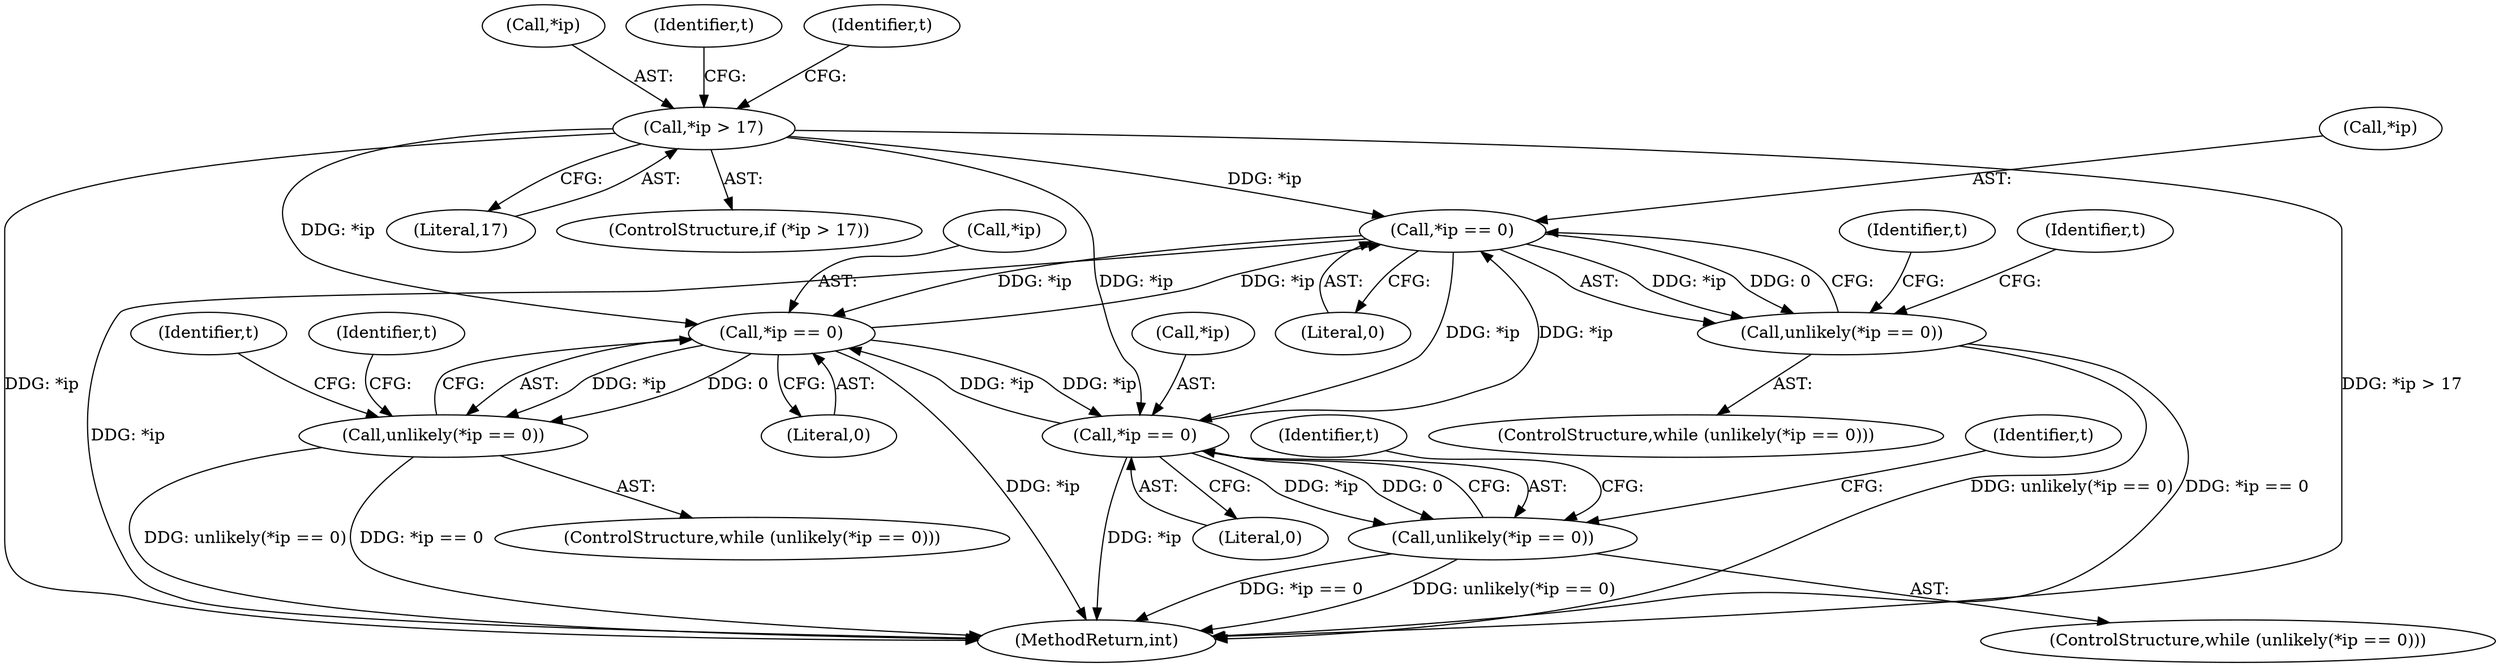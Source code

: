 digraph "0_linux_206a81c18401c0cde6e579164f752c4b147324ce@pointer" {
"1000187" [label="(Call,*ip == 0)"];
"1000139" [label="(Call,*ip > 17)"];
"1000431" [label="(Call,*ip == 0)"];
"1000187" [label="(Call,*ip == 0)"];
"1000503" [label="(Call,*ip == 0)"];
"1000186" [label="(Call,unlikely(*ip == 0))"];
"1000502" [label="(Call,unlikely(*ip == 0))"];
"1000430" [label="(Call,unlikely(*ip == 0))"];
"1000139" [label="(Call,*ip > 17)"];
"1000509" [label="(Identifier,t)"];
"1000188" [label="(Call,*ip)"];
"1000503" [label="(Call,*ip == 0)"];
"1000437" [label="(Identifier,t)"];
"1000445" [label="(Identifier,t)"];
"1000186" [label="(Call,unlikely(*ip == 0))"];
"1000517" [label="(Identifier,t)"];
"1000502" [label="(Call,unlikely(*ip == 0))"];
"1000140" [label="(Call,*ip)"];
"1000504" [label="(Call,*ip)"];
"1000190" [label="(Literal,0)"];
"1000432" [label="(Call,*ip)"];
"1000142" [label="(Literal,17)"];
"1000164" [label="(Identifier,t)"];
"1000138" [label="(ControlStructure,if (*ip > 17))"];
"1000501" [label="(ControlStructure,while (unlikely(*ip == 0)))"];
"1000187" [label="(Call,*ip == 0)"];
"1000506" [label="(Literal,0)"];
"1000429" [label="(ControlStructure,while (unlikely(*ip == 0)))"];
"1000434" [label="(Literal,0)"];
"1000201" [label="(Identifier,t)"];
"1000430" [label="(Call,unlikely(*ip == 0))"];
"1000145" [label="(Identifier,t)"];
"1000431" [label="(Call,*ip == 0)"];
"1000185" [label="(ControlStructure,while (unlikely(*ip == 0)))"];
"1000193" [label="(Identifier,t)"];
"1000773" [label="(MethodReturn,int)"];
"1000187" -> "1000186"  [label="AST: "];
"1000187" -> "1000190"  [label="CFG: "];
"1000188" -> "1000187"  [label="AST: "];
"1000190" -> "1000187"  [label="AST: "];
"1000186" -> "1000187"  [label="CFG: "];
"1000187" -> "1000773"  [label="DDG: *ip"];
"1000187" -> "1000186"  [label="DDG: *ip"];
"1000187" -> "1000186"  [label="DDG: 0"];
"1000139" -> "1000187"  [label="DDG: *ip"];
"1000431" -> "1000187"  [label="DDG: *ip"];
"1000503" -> "1000187"  [label="DDG: *ip"];
"1000187" -> "1000431"  [label="DDG: *ip"];
"1000187" -> "1000503"  [label="DDG: *ip"];
"1000139" -> "1000138"  [label="AST: "];
"1000139" -> "1000142"  [label="CFG: "];
"1000140" -> "1000139"  [label="AST: "];
"1000142" -> "1000139"  [label="AST: "];
"1000145" -> "1000139"  [label="CFG: "];
"1000164" -> "1000139"  [label="CFG: "];
"1000139" -> "1000773"  [label="DDG: *ip > 17"];
"1000139" -> "1000773"  [label="DDG: *ip"];
"1000139" -> "1000431"  [label="DDG: *ip"];
"1000139" -> "1000503"  [label="DDG: *ip"];
"1000431" -> "1000430"  [label="AST: "];
"1000431" -> "1000434"  [label="CFG: "];
"1000432" -> "1000431"  [label="AST: "];
"1000434" -> "1000431"  [label="AST: "];
"1000430" -> "1000431"  [label="CFG: "];
"1000431" -> "1000773"  [label="DDG: *ip"];
"1000431" -> "1000430"  [label="DDG: *ip"];
"1000431" -> "1000430"  [label="DDG: 0"];
"1000503" -> "1000431"  [label="DDG: *ip"];
"1000431" -> "1000503"  [label="DDG: *ip"];
"1000503" -> "1000502"  [label="AST: "];
"1000503" -> "1000506"  [label="CFG: "];
"1000504" -> "1000503"  [label="AST: "];
"1000506" -> "1000503"  [label="AST: "];
"1000502" -> "1000503"  [label="CFG: "];
"1000503" -> "1000773"  [label="DDG: *ip"];
"1000503" -> "1000502"  [label="DDG: *ip"];
"1000503" -> "1000502"  [label="DDG: 0"];
"1000186" -> "1000185"  [label="AST: "];
"1000193" -> "1000186"  [label="CFG: "];
"1000201" -> "1000186"  [label="CFG: "];
"1000186" -> "1000773"  [label="DDG: unlikely(*ip == 0)"];
"1000186" -> "1000773"  [label="DDG: *ip == 0"];
"1000502" -> "1000501"  [label="AST: "];
"1000509" -> "1000502"  [label="CFG: "];
"1000517" -> "1000502"  [label="CFG: "];
"1000502" -> "1000773"  [label="DDG: *ip == 0"];
"1000502" -> "1000773"  [label="DDG: unlikely(*ip == 0)"];
"1000430" -> "1000429"  [label="AST: "];
"1000437" -> "1000430"  [label="CFG: "];
"1000445" -> "1000430"  [label="CFG: "];
"1000430" -> "1000773"  [label="DDG: *ip == 0"];
"1000430" -> "1000773"  [label="DDG: unlikely(*ip == 0)"];
}
